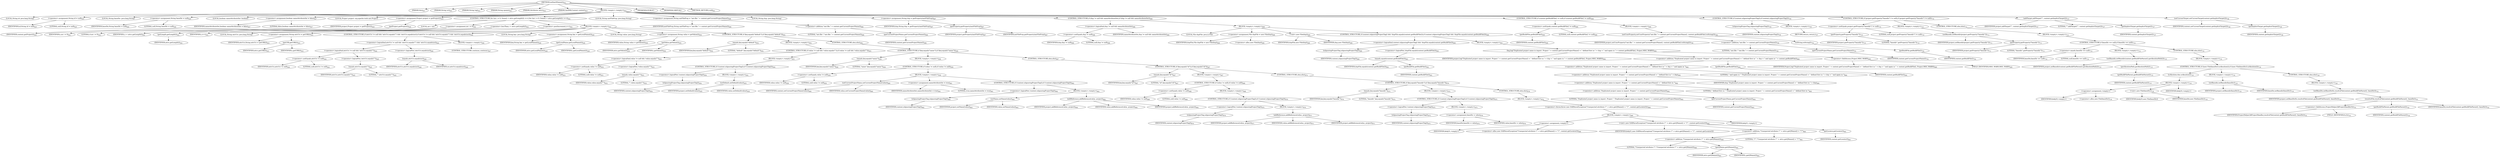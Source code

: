 digraph "onStartElement" {  
"1143" [label = <(METHOD,onStartElement)<SUB>621</SUB>> ]
"1144" [label = <(PARAM,this)<SUB>621</SUB>> ]
"1145" [label = <(PARAM,String uri)<SUB>621</SUB>> ]
"1146" [label = <(PARAM,String tag)<SUB>621</SUB>> ]
"1147" [label = <(PARAM,String qname)<SUB>621</SUB>> ]
"1148" [label = <(PARAM,Attributes attrs)<SUB>622</SUB>> ]
"1149" [label = <(PARAM,AntXMLContext context)<SUB>623</SUB>> ]
"1150" [label = <(BLOCK,&lt;empty&gt;,&lt;empty&gt;)<SUB>624</SUB>> ]
"1151" [label = <(LOCAL,String id: java.lang.String)> ]
"1152" [label = <(&lt;operator&gt;.assignment,String id = null)<SUB>625</SUB>> ]
"1153" [label = <(IDENTIFIER,id,String id = null)<SUB>625</SUB>> ]
"1154" [label = <(LITERAL,null,String id = null)<SUB>625</SUB>> ]
"1155" [label = <(LOCAL,String baseDir: java.lang.String)> ]
"1156" [label = <(&lt;operator&gt;.assignment,String baseDir = null)<SUB>626</SUB>> ]
"1157" [label = <(IDENTIFIER,baseDir,String baseDir = null)<SUB>626</SUB>> ]
"1158" [label = <(LITERAL,null,String baseDir = null)<SUB>626</SUB>> ]
"1159" [label = <(LOCAL,boolean nameAttributeSet: boolean)> ]
"1160" [label = <(&lt;operator&gt;.assignment,boolean nameAttributeSet = false)<SUB>627</SUB>> ]
"1161" [label = <(IDENTIFIER,nameAttributeSet,boolean nameAttributeSet = false)<SUB>627</SUB>> ]
"1162" [label = <(LITERAL,false,boolean nameAttributeSet = false)<SUB>627</SUB>> ]
"1163" [label = <(LOCAL,Project project: org.apache.tools.ant.Project)> ]
"1164" [label = <(&lt;operator&gt;.assignment,Project project = getProject())<SUB>629</SUB>> ]
"1165" [label = <(IDENTIFIER,project,Project project = getProject())<SUB>629</SUB>> ]
"1166" [label = <(getProject,getProject())<SUB>629</SUB>> ]
"1167" [label = <(IDENTIFIER,context,getProject())<SUB>629</SUB>> ]
"1168" [label = <(CONTROL_STRUCTURE,for (int i = 0; Some(i &lt; attrs.getLength()); i++),for (int i = 0; Some(i &lt; attrs.getLength()); i++))<SUB>642</SUB>> ]
"1169" [label = <(LOCAL,int i: int)> ]
"1170" [label = <(&lt;operator&gt;.assignment,int i = 0)<SUB>642</SUB>> ]
"1171" [label = <(IDENTIFIER,i,int i = 0)<SUB>642</SUB>> ]
"1172" [label = <(LITERAL,0,int i = 0)<SUB>642</SUB>> ]
"1173" [label = <(&lt;operator&gt;.lessThan,i &lt; attrs.getLength())<SUB>642</SUB>> ]
"1174" [label = <(IDENTIFIER,i,i &lt; attrs.getLength())<SUB>642</SUB>> ]
"1175" [label = <(getLength,getLength())<SUB>642</SUB>> ]
"1176" [label = <(IDENTIFIER,attrs,getLength())<SUB>642</SUB>> ]
"1177" [label = <(&lt;operator&gt;.postIncrement,i++)<SUB>642</SUB>> ]
"1178" [label = <(IDENTIFIER,i,i++)<SUB>642</SUB>> ]
"1179" [label = <(BLOCK,&lt;empty&gt;,&lt;empty&gt;)<SUB>642</SUB>> ]
"1180" [label = <(LOCAL,String attrUri: java.lang.String)> ]
"1181" [label = <(&lt;operator&gt;.assignment,String attrUri = getURI(i))<SUB>643</SUB>> ]
"1182" [label = <(IDENTIFIER,attrUri,String attrUri = getURI(i))<SUB>643</SUB>> ]
"1183" [label = <(getURI,getURI(i))<SUB>643</SUB>> ]
"1184" [label = <(IDENTIFIER,attrs,getURI(i))<SUB>643</SUB>> ]
"1185" [label = <(IDENTIFIER,i,getURI(i))<SUB>643</SUB>> ]
"1186" [label = <(CONTROL_STRUCTURE,if (attrUri != null &amp;&amp; !attrUri.equals(&quot;&quot;) &amp;&amp; !attrUri.equals(uri)),if (attrUri != null &amp;&amp; !attrUri.equals(&quot;&quot;) &amp;&amp; !attrUri.equals(uri)))<SUB>644</SUB>> ]
"1187" [label = <(&lt;operator&gt;.logicalAnd,attrUri != null &amp;&amp; !attrUri.equals(&quot;&quot;) &amp;&amp; !attrUri.equals(uri))<SUB>644</SUB>> ]
"1188" [label = <(&lt;operator&gt;.logicalAnd,attrUri != null &amp;&amp; !attrUri.equals(&quot;&quot;))<SUB>644</SUB>> ]
"1189" [label = <(&lt;operator&gt;.notEquals,attrUri != null)<SUB>644</SUB>> ]
"1190" [label = <(IDENTIFIER,attrUri,attrUri != null)<SUB>644</SUB>> ]
"1191" [label = <(LITERAL,null,attrUri != null)<SUB>644</SUB>> ]
"1192" [label = <(&lt;operator&gt;.logicalNot,!attrUri.equals(&quot;&quot;))<SUB>645</SUB>> ]
"1193" [label = <(equals,attrUri.equals(&quot;&quot;))<SUB>645</SUB>> ]
"1194" [label = <(IDENTIFIER,attrUri,attrUri.equals(&quot;&quot;))<SUB>645</SUB>> ]
"1195" [label = <(LITERAL,&quot;&quot;,attrUri.equals(&quot;&quot;))<SUB>645</SUB>> ]
"1196" [label = <(&lt;operator&gt;.logicalNot,!attrUri.equals(uri))<SUB>646</SUB>> ]
"1197" [label = <(equals,attrUri.equals(uri))<SUB>646</SUB>> ]
"1198" [label = <(IDENTIFIER,attrUri,attrUri.equals(uri))<SUB>646</SUB>> ]
"1199" [label = <(IDENTIFIER,uri,attrUri.equals(uri))<SUB>646</SUB>> ]
"1200" [label = <(BLOCK,&lt;empty&gt;,&lt;empty&gt;)<SUB>646</SUB>> ]
"1201" [label = <(CONTROL_STRUCTURE,continue;,continue;)<SUB>647</SUB>> ]
"1202" [label = <(LOCAL,String key: java.lang.String)> ]
"1203" [label = <(&lt;operator&gt;.assignment,String key = getLocalName(i))<SUB>649</SUB>> ]
"1204" [label = <(IDENTIFIER,key,String key = getLocalName(i))<SUB>649</SUB>> ]
"1205" [label = <(getLocalName,getLocalName(i))<SUB>649</SUB>> ]
"1206" [label = <(IDENTIFIER,attrs,getLocalName(i))<SUB>649</SUB>> ]
"1207" [label = <(IDENTIFIER,i,getLocalName(i))<SUB>649</SUB>> ]
"1208" [label = <(LOCAL,String value: java.lang.String)> ]
"1209" [label = <(&lt;operator&gt;.assignment,String value = getValue(i))<SUB>650</SUB>> ]
"1210" [label = <(IDENTIFIER,value,String value = getValue(i))<SUB>650</SUB>> ]
"1211" [label = <(getValue,getValue(i))<SUB>650</SUB>> ]
"1212" [label = <(IDENTIFIER,attrs,getValue(i))<SUB>650</SUB>> ]
"1213" [label = <(IDENTIFIER,i,getValue(i))<SUB>650</SUB>> ]
"1214" [label = <(CONTROL_STRUCTURE,if (key.equals(&quot;default&quot;)),if (key.equals(&quot;default&quot;)))<SUB>652</SUB>> ]
"1215" [label = <(equals,key.equals(&quot;default&quot;))<SUB>652</SUB>> ]
"1216" [label = <(IDENTIFIER,key,key.equals(&quot;default&quot;))<SUB>652</SUB>> ]
"1217" [label = <(LITERAL,&quot;default&quot;,key.equals(&quot;default&quot;))<SUB>652</SUB>> ]
"1218" [label = <(BLOCK,&lt;empty&gt;,&lt;empty&gt;)<SUB>652</SUB>> ]
"1219" [label = <(CONTROL_STRUCTURE,if (value != null &amp;&amp; !value.equals(&quot;&quot;)),if (value != null &amp;&amp; !value.equals(&quot;&quot;)))<SUB>653</SUB>> ]
"1220" [label = <(&lt;operator&gt;.logicalAnd,value != null &amp;&amp; !value.equals(&quot;&quot;))<SUB>653</SUB>> ]
"1221" [label = <(&lt;operator&gt;.notEquals,value != null)<SUB>653</SUB>> ]
"1222" [label = <(IDENTIFIER,value,value != null)<SUB>653</SUB>> ]
"1223" [label = <(LITERAL,null,value != null)<SUB>653</SUB>> ]
"1224" [label = <(&lt;operator&gt;.logicalNot,!value.equals(&quot;&quot;))<SUB>653</SUB>> ]
"1225" [label = <(equals,value.equals(&quot;&quot;))<SUB>653</SUB>> ]
"1226" [label = <(IDENTIFIER,value,value.equals(&quot;&quot;))<SUB>653</SUB>> ]
"1227" [label = <(LITERAL,&quot;&quot;,value.equals(&quot;&quot;))<SUB>653</SUB>> ]
"1228" [label = <(BLOCK,&lt;empty&gt;,&lt;empty&gt;)<SUB>653</SUB>> ]
"1229" [label = <(CONTROL_STRUCTURE,if (!context.isIgnoringProjectTag()),if (!context.isIgnoringProjectTag()))<SUB>654</SUB>> ]
"1230" [label = <(&lt;operator&gt;.logicalNot,!context.isIgnoringProjectTag())<SUB>654</SUB>> ]
"1231" [label = <(isIgnoringProjectTag,isIgnoringProjectTag())<SUB>654</SUB>> ]
"1232" [label = <(IDENTIFIER,context,isIgnoringProjectTag())<SUB>654</SUB>> ]
"1233" [label = <(BLOCK,&lt;empty&gt;,&lt;empty&gt;)<SUB>654</SUB>> ]
"1234" [label = <(setDefault,setDefault(value))<SUB>655</SUB>> ]
"1235" [label = <(IDENTIFIER,project,setDefault(value))<SUB>655</SUB>> ]
"1236" [label = <(IDENTIFIER,value,setDefault(value))<SUB>655</SUB>> ]
"1237" [label = <(CONTROL_STRUCTURE,else,else)<SUB>658</SUB>> ]
"1238" [label = <(CONTROL_STRUCTURE,if (key.equals(&quot;name&quot;)),if (key.equals(&quot;name&quot;)))<SUB>658</SUB>> ]
"1239" [label = <(equals,key.equals(&quot;name&quot;))<SUB>658</SUB>> ]
"1240" [label = <(IDENTIFIER,key,key.equals(&quot;name&quot;))<SUB>658</SUB>> ]
"1241" [label = <(LITERAL,&quot;name&quot;,key.equals(&quot;name&quot;))<SUB>658</SUB>> ]
"1242" [label = <(BLOCK,&lt;empty&gt;,&lt;empty&gt;)<SUB>658</SUB>> ]
"1243" [label = <(CONTROL_STRUCTURE,if (value != null),if (value != null))<SUB>659</SUB>> ]
"1244" [label = <(&lt;operator&gt;.notEquals,value != null)<SUB>659</SUB>> ]
"1245" [label = <(IDENTIFIER,value,value != null)<SUB>659</SUB>> ]
"1246" [label = <(LITERAL,null,value != null)<SUB>659</SUB>> ]
"1247" [label = <(BLOCK,&lt;empty&gt;,&lt;empty&gt;)<SUB>659</SUB>> ]
"1248" [label = <(setCurrentProjectName,setCurrentProjectName(value))<SUB>660</SUB>> ]
"1249" [label = <(IDENTIFIER,context,setCurrentProjectName(value))<SUB>660</SUB>> ]
"1250" [label = <(IDENTIFIER,value,setCurrentProjectName(value))<SUB>660</SUB>> ]
"1251" [label = <(&lt;operator&gt;.assignment,nameAttributeSet = true)<SUB>661</SUB>> ]
"1252" [label = <(IDENTIFIER,nameAttributeSet,nameAttributeSet = true)<SUB>661</SUB>> ]
"1253" [label = <(LITERAL,true,nameAttributeSet = true)<SUB>661</SUB>> ]
"1254" [label = <(CONTROL_STRUCTURE,if (!context.isIgnoringProjectTag()),if (!context.isIgnoringProjectTag()))<SUB>662</SUB>> ]
"1255" [label = <(&lt;operator&gt;.logicalNot,!context.isIgnoringProjectTag())<SUB>662</SUB>> ]
"1256" [label = <(isIgnoringProjectTag,isIgnoringProjectTag())<SUB>662</SUB>> ]
"1257" [label = <(IDENTIFIER,context,isIgnoringProjectTag())<SUB>662</SUB>> ]
"1258" [label = <(BLOCK,&lt;empty&gt;,&lt;empty&gt;)<SUB>662</SUB>> ]
"1259" [label = <(setName,setName(value))<SUB>663</SUB>> ]
"1260" [label = <(IDENTIFIER,project,setName(value))<SUB>663</SUB>> ]
"1261" [label = <(IDENTIFIER,value,setName(value))<SUB>663</SUB>> ]
"1262" [label = <(addReference,addReference(value, project))<SUB>664</SUB>> ]
"1263" [label = <(IDENTIFIER,project,addReference(value, project))<SUB>664</SUB>> ]
"1264" [label = <(IDENTIFIER,value,addReference(value, project))<SUB>664</SUB>> ]
"1265" [label = <(IDENTIFIER,project,addReference(value, project))<SUB>664</SUB>> ]
"1266" [label = <(CONTROL_STRUCTURE,else,else)<SUB>667</SUB>> ]
"1267" [label = <(CONTROL_STRUCTURE,if (key.equals(&quot;id&quot;)),if (key.equals(&quot;id&quot;)))<SUB>667</SUB>> ]
"1268" [label = <(equals,key.equals(&quot;id&quot;))<SUB>667</SUB>> ]
"1269" [label = <(IDENTIFIER,key,key.equals(&quot;id&quot;))<SUB>667</SUB>> ]
"1270" [label = <(LITERAL,&quot;id&quot;,key.equals(&quot;id&quot;))<SUB>667</SUB>> ]
"1271" [label = <(BLOCK,&lt;empty&gt;,&lt;empty&gt;)<SUB>667</SUB>> ]
"1272" [label = <(CONTROL_STRUCTURE,if (value != null),if (value != null))<SUB>668</SUB>> ]
"1273" [label = <(&lt;operator&gt;.notEquals,value != null)<SUB>668</SUB>> ]
"1274" [label = <(IDENTIFIER,value,value != null)<SUB>668</SUB>> ]
"1275" [label = <(LITERAL,null,value != null)<SUB>668</SUB>> ]
"1276" [label = <(BLOCK,&lt;empty&gt;,&lt;empty&gt;)<SUB>668</SUB>> ]
"1277" [label = <(CONTROL_STRUCTURE,if (!context.isIgnoringProjectTag()),if (!context.isIgnoringProjectTag()))<SUB>670</SUB>> ]
"1278" [label = <(&lt;operator&gt;.logicalNot,!context.isIgnoringProjectTag())<SUB>670</SUB>> ]
"1279" [label = <(isIgnoringProjectTag,isIgnoringProjectTag())<SUB>670</SUB>> ]
"1280" [label = <(IDENTIFIER,context,isIgnoringProjectTag())<SUB>670</SUB>> ]
"1281" [label = <(BLOCK,&lt;empty&gt;,&lt;empty&gt;)<SUB>670</SUB>> ]
"1282" [label = <(addReference,addReference(value, project))<SUB>671</SUB>> ]
"1283" [label = <(IDENTIFIER,project,addReference(value, project))<SUB>671</SUB>> ]
"1284" [label = <(IDENTIFIER,value,addReference(value, project))<SUB>671</SUB>> ]
"1285" [label = <(IDENTIFIER,project,addReference(value, project))<SUB>671</SUB>> ]
"1286" [label = <(CONTROL_STRUCTURE,else,else)<SUB>674</SUB>> ]
"1287" [label = <(CONTROL_STRUCTURE,if (key.equals(&quot;basedir&quot;)),if (key.equals(&quot;basedir&quot;)))<SUB>674</SUB>> ]
"1288" [label = <(equals,key.equals(&quot;basedir&quot;))<SUB>674</SUB>> ]
"1289" [label = <(IDENTIFIER,key,key.equals(&quot;basedir&quot;))<SUB>674</SUB>> ]
"1290" [label = <(LITERAL,&quot;basedir&quot;,key.equals(&quot;basedir&quot;))<SUB>674</SUB>> ]
"1291" [label = <(BLOCK,&lt;empty&gt;,&lt;empty&gt;)<SUB>674</SUB>> ]
"1292" [label = <(CONTROL_STRUCTURE,if (!context.isIgnoringProjectTag()),if (!context.isIgnoringProjectTag()))<SUB>675</SUB>> ]
"1293" [label = <(&lt;operator&gt;.logicalNot,!context.isIgnoringProjectTag())<SUB>675</SUB>> ]
"1294" [label = <(isIgnoringProjectTag,isIgnoringProjectTag())<SUB>675</SUB>> ]
"1295" [label = <(IDENTIFIER,context,isIgnoringProjectTag())<SUB>675</SUB>> ]
"1296" [label = <(BLOCK,&lt;empty&gt;,&lt;empty&gt;)<SUB>675</SUB>> ]
"1297" [label = <(&lt;operator&gt;.assignment,baseDir = value)<SUB>676</SUB>> ]
"1298" [label = <(IDENTIFIER,baseDir,baseDir = value)<SUB>676</SUB>> ]
"1299" [label = <(IDENTIFIER,value,baseDir = value)<SUB>676</SUB>> ]
"1300" [label = <(CONTROL_STRUCTURE,else,else)<SUB>678</SUB>> ]
"1301" [label = <(BLOCK,&lt;empty&gt;,&lt;empty&gt;)<SUB>678</SUB>> ]
"1302" [label = <(&lt;operator&gt;.throw,throw new SAXParseException(&quot;Unexpected attribute \&quot;&quot; + attrs.getQName(i) + &quot;\&quot;&quot;, context.getLocator());)<SUB>680</SUB>> ]
"1303" [label = <(BLOCK,&lt;empty&gt;,&lt;empty&gt;)<SUB>680</SUB>> ]
"1304" [label = <(&lt;operator&gt;.assignment,&lt;empty&gt;)> ]
"1305" [label = <(IDENTIFIER,$obj31,&lt;empty&gt;)> ]
"1306" [label = <(&lt;operator&gt;.alloc,new SAXParseException(&quot;Unexpected attribute \&quot;&quot; + attrs.getQName(i) + &quot;\&quot;&quot;, context.getLocator()))<SUB>680</SUB>> ]
"1307" [label = <(&lt;init&gt;,new SAXParseException(&quot;Unexpected attribute \&quot;&quot; + attrs.getQName(i) + &quot;\&quot;&quot;, context.getLocator()))<SUB>680</SUB>> ]
"1308" [label = <(IDENTIFIER,$obj31,new SAXParseException(&quot;Unexpected attribute \&quot;&quot; + attrs.getQName(i) + &quot;\&quot;&quot;, context.getLocator()))> ]
"1309" [label = <(&lt;operator&gt;.addition,&quot;Unexpected attribute \&quot;&quot; + attrs.getQName(i) + &quot;\&quot;&quot;)<SUB>680</SUB>> ]
"1310" [label = <(&lt;operator&gt;.addition,&quot;Unexpected attribute \&quot;&quot; + attrs.getQName(i))<SUB>680</SUB>> ]
"1311" [label = <(LITERAL,&quot;Unexpected attribute \&quot;&quot;,&quot;Unexpected attribute \&quot;&quot; + attrs.getQName(i))<SUB>680</SUB>> ]
"1312" [label = <(getQName,getQName(i))<SUB>681</SUB>> ]
"1313" [label = <(IDENTIFIER,attrs,getQName(i))<SUB>681</SUB>> ]
"1314" [label = <(IDENTIFIER,i,getQName(i))<SUB>681</SUB>> ]
"1315" [label = <(LITERAL,&quot;\&quot;&quot;,&quot;Unexpected attribute \&quot;&quot; + attrs.getQName(i) + &quot;\&quot;&quot;)<SUB>681</SUB>> ]
"1316" [label = <(getLocator,getLocator())<SUB>681</SUB>> ]
"1317" [label = <(IDENTIFIER,context,getLocator())<SUB>681</SUB>> ]
"1318" [label = <(IDENTIFIER,$obj31,&lt;empty&gt;)> ]
"1319" [label = <(LOCAL,String antFileProp: java.lang.String)> ]
"1320" [label = <(&lt;operator&gt;.assignment,String antFileProp = &quot;ant.file.&quot; + context.getCurrentProjectName())<SUB>686</SUB>> ]
"1321" [label = <(IDENTIFIER,antFileProp,String antFileProp = &quot;ant.file.&quot; + context.getCurrentProjectName())<SUB>686</SUB>> ]
"1322" [label = <(&lt;operator&gt;.addition,&quot;ant.file.&quot; + context.getCurrentProjectName())<SUB>686</SUB>> ]
"1323" [label = <(LITERAL,&quot;ant.file.&quot;,&quot;ant.file.&quot; + context.getCurrentProjectName())<SUB>686</SUB>> ]
"1324" [label = <(getCurrentProjectName,getCurrentProjectName())<SUB>686</SUB>> ]
"1325" [label = <(IDENTIFIER,context,getCurrentProjectName())<SUB>686</SUB>> ]
"1326" [label = <(LOCAL,String dup: java.lang.String)> ]
"1327" [label = <(&lt;operator&gt;.assignment,String dup = getProperty(antFileProp))<SUB>687</SUB>> ]
"1328" [label = <(IDENTIFIER,dup,String dup = getProperty(antFileProp))<SUB>687</SUB>> ]
"1329" [label = <(getProperty,getProperty(antFileProp))<SUB>687</SUB>> ]
"1330" [label = <(IDENTIFIER,project,getProperty(antFileProp))<SUB>687</SUB>> ]
"1331" [label = <(IDENTIFIER,antFileProp,getProperty(antFileProp))<SUB>687</SUB>> ]
"1332" [label = <(CONTROL_STRUCTURE,if (dup != null &amp;&amp; nameAttributeSet),if (dup != null &amp;&amp; nameAttributeSet))<SUB>688</SUB>> ]
"1333" [label = <(&lt;operator&gt;.logicalAnd,dup != null &amp;&amp; nameAttributeSet)<SUB>688</SUB>> ]
"1334" [label = <(&lt;operator&gt;.notEquals,dup != null)<SUB>688</SUB>> ]
"1335" [label = <(IDENTIFIER,dup,dup != null)<SUB>688</SUB>> ]
"1336" [label = <(LITERAL,null,dup != null)<SUB>688</SUB>> ]
"1337" [label = <(IDENTIFIER,nameAttributeSet,dup != null &amp;&amp; nameAttributeSet)<SUB>688</SUB>> ]
"1338" [label = <(BLOCK,&lt;empty&gt;,&lt;empty&gt;)<SUB>688</SUB>> ]
"88" [label = <(LOCAL,File dupFile: java.io.File)> ]
"1339" [label = <(&lt;operator&gt;.assignment,File dupFile = new File(dup))<SUB>689</SUB>> ]
"1340" [label = <(IDENTIFIER,dupFile,File dupFile = new File(dup))<SUB>689</SUB>> ]
"1341" [label = <(&lt;operator&gt;.alloc,new File(dup))<SUB>689</SUB>> ]
"1342" [label = <(&lt;init&gt;,new File(dup))<SUB>689</SUB>> ]
"87" [label = <(IDENTIFIER,dupFile,new File(dup))<SUB>689</SUB>> ]
"1343" [label = <(IDENTIFIER,dup,new File(dup))<SUB>689</SUB>> ]
"1344" [label = <(CONTROL_STRUCTURE,if (context.isIgnoringProjectTag() &amp;&amp; !dupFile.equals(context.getBuildFile())),if (context.isIgnoringProjectTag() &amp;&amp; !dupFile.equals(context.getBuildFile())))<SUB>690</SUB>> ]
"1345" [label = <(&lt;operator&gt;.logicalAnd,context.isIgnoringProjectTag() &amp;&amp; !dupFile.equals(context.getBuildFile()))<SUB>690</SUB>> ]
"1346" [label = <(isIgnoringProjectTag,isIgnoringProjectTag())<SUB>690</SUB>> ]
"1347" [label = <(IDENTIFIER,context,isIgnoringProjectTag())<SUB>690</SUB>> ]
"1348" [label = <(&lt;operator&gt;.logicalNot,!dupFile.equals(context.getBuildFile()))<SUB>691</SUB>> ]
"1349" [label = <(equals,equals(context.getBuildFile()))<SUB>691</SUB>> ]
"1350" [label = <(IDENTIFIER,dupFile,equals(context.getBuildFile()))<SUB>691</SUB>> ]
"1351" [label = <(getBuildFile,getBuildFile())<SUB>691</SUB>> ]
"1352" [label = <(IDENTIFIER,context,getBuildFile())<SUB>691</SUB>> ]
"1353" [label = <(BLOCK,&lt;empty&gt;,&lt;empty&gt;)<SUB>691</SUB>> ]
"1354" [label = <(log,log(&quot;Duplicated project name in import. Project &quot; + context.getCurrentProjectName() + &quot; defined first in &quot; + dup + &quot; and again in &quot; + context.getBuildFile(), Project.MSG_WARN))<SUB>692</SUB>> ]
"1355" [label = <(IDENTIFIER,project,log(&quot;Duplicated project name in import. Project &quot; + context.getCurrentProjectName() + &quot; defined first in &quot; + dup + &quot; and again in &quot; + context.getBuildFile(), Project.MSG_WARN))<SUB>692</SUB>> ]
"1356" [label = <(&lt;operator&gt;.addition,&quot;Duplicated project name in import. Project &quot; + context.getCurrentProjectName() + &quot; defined first in &quot; + dup + &quot; and again in &quot; + context.getBuildFile())<SUB>692</SUB>> ]
"1357" [label = <(&lt;operator&gt;.addition,&quot;Duplicated project name in import. Project &quot; + context.getCurrentProjectName() + &quot; defined first in &quot; + dup + &quot; and again in &quot;)<SUB>692</SUB>> ]
"1358" [label = <(&lt;operator&gt;.addition,&quot;Duplicated project name in import. Project &quot; + context.getCurrentProjectName() + &quot; defined first in &quot; + dup)<SUB>692</SUB>> ]
"1359" [label = <(&lt;operator&gt;.addition,&quot;Duplicated project name in import. Project &quot; + context.getCurrentProjectName() + &quot; defined first in &quot;)<SUB>692</SUB>> ]
"1360" [label = <(&lt;operator&gt;.addition,&quot;Duplicated project name in import. Project &quot; + context.getCurrentProjectName())<SUB>692</SUB>> ]
"1361" [label = <(LITERAL,&quot;Duplicated project name in import. Project &quot;,&quot;Duplicated project name in import. Project &quot; + context.getCurrentProjectName())<SUB>692</SUB>> ]
"1362" [label = <(getCurrentProjectName,getCurrentProjectName())<SUB>693</SUB>> ]
"1363" [label = <(IDENTIFIER,context,getCurrentProjectName())<SUB>693</SUB>> ]
"1364" [label = <(LITERAL,&quot; defined first in &quot;,&quot;Duplicated project name in import. Project &quot; + context.getCurrentProjectName() + &quot; defined first in &quot;)<SUB>693</SUB>> ]
"1365" [label = <(IDENTIFIER,dup,&quot;Duplicated project name in import. Project &quot; + context.getCurrentProjectName() + &quot; defined first in &quot; + dup)<SUB>694</SUB>> ]
"1366" [label = <(LITERAL,&quot; and again in &quot;,&quot;Duplicated project name in import. Project &quot; + context.getCurrentProjectName() + &quot; defined first in &quot; + dup + &quot; and again in &quot;)<SUB>694</SUB>> ]
"1367" [label = <(getBuildFile,getBuildFile())<SUB>694</SUB>> ]
"1368" [label = <(IDENTIFIER,context,getBuildFile())<SUB>694</SUB>> ]
"1369" [label = <(&lt;operator&gt;.fieldAccess,Project.MSG_WARN)<SUB>695</SUB>> ]
"1370" [label = <(IDENTIFIER,Project,log(&quot;Duplicated project name in import. Project &quot; + context.getCurrentProjectName() + &quot; defined first in &quot; + dup + &quot; and again in &quot; + context.getBuildFile(), Project.MSG_WARN))<SUB>695</SUB>> ]
"1371" [label = <(FIELD_IDENTIFIER,MSG_WARN,MSG_WARN)<SUB>695</SUB>> ]
"1372" [label = <(CONTROL_STRUCTURE,if (context.getBuildFile() != null),if (context.getBuildFile() != null))<SUB>699</SUB>> ]
"1373" [label = <(&lt;operator&gt;.notEquals,context.getBuildFile() != null)<SUB>699</SUB>> ]
"1374" [label = <(getBuildFile,getBuildFile())<SUB>699</SUB>> ]
"1375" [label = <(IDENTIFIER,context,getBuildFile())<SUB>699</SUB>> ]
"1376" [label = <(LITERAL,null,context.getBuildFile() != null)<SUB>699</SUB>> ]
"1377" [label = <(BLOCK,&lt;empty&gt;,&lt;empty&gt;)<SUB>699</SUB>> ]
"1378" [label = <(setUserProperty,setUserProperty(&quot;ant.file.&quot; + context.getCurrentProjectName(), context.getBuildFile().toString()))<SUB>700</SUB>> ]
"1379" [label = <(IDENTIFIER,project,setUserProperty(&quot;ant.file.&quot; + context.getCurrentProjectName(), context.getBuildFile().toString()))<SUB>700</SUB>> ]
"1380" [label = <(&lt;operator&gt;.addition,&quot;ant.file.&quot; + context.getCurrentProjectName())<SUB>700</SUB>> ]
"1381" [label = <(LITERAL,&quot;ant.file.&quot;,&quot;ant.file.&quot; + context.getCurrentProjectName())<SUB>700</SUB>> ]
"1382" [label = <(getCurrentProjectName,getCurrentProjectName())<SUB>701</SUB>> ]
"1383" [label = <(IDENTIFIER,context,getCurrentProjectName())<SUB>701</SUB>> ]
"1384" [label = <(toString,toString())<SUB>702</SUB>> ]
"1385" [label = <(getBuildFile,getBuildFile())<SUB>702</SUB>> ]
"1386" [label = <(IDENTIFIER,context,getBuildFile())<SUB>702</SUB>> ]
"1387" [label = <(CONTROL_STRUCTURE,if (context.isIgnoringProjectTag()),if (context.isIgnoringProjectTag()))<SUB>705</SUB>> ]
"1388" [label = <(isIgnoringProjectTag,isIgnoringProjectTag())<SUB>705</SUB>> ]
"1389" [label = <(IDENTIFIER,context,isIgnoringProjectTag())<SUB>705</SUB>> ]
"1390" [label = <(BLOCK,&lt;empty&gt;,&lt;empty&gt;)<SUB>705</SUB>> ]
"1391" [label = <(RETURN,return;,return;)<SUB>707</SUB>> ]
"1392" [label = <(CONTROL_STRUCTURE,if (project.getProperty(&quot;basedir&quot;) != null),if (project.getProperty(&quot;basedir&quot;) != null))<SUB>710</SUB>> ]
"1393" [label = <(&lt;operator&gt;.notEquals,project.getProperty(&quot;basedir&quot;) != null)<SUB>710</SUB>> ]
"1394" [label = <(getProperty,getProperty(&quot;basedir&quot;))<SUB>710</SUB>> ]
"1395" [label = <(IDENTIFIER,project,getProperty(&quot;basedir&quot;))<SUB>710</SUB>> ]
"1396" [label = <(LITERAL,&quot;basedir&quot;,getProperty(&quot;basedir&quot;))<SUB>710</SUB>> ]
"1397" [label = <(LITERAL,null,project.getProperty(&quot;basedir&quot;) != null)<SUB>710</SUB>> ]
"1398" [label = <(BLOCK,&lt;empty&gt;,&lt;empty&gt;)<SUB>710</SUB>> ]
"1399" [label = <(setBasedir,setBasedir(project.getProperty(&quot;basedir&quot;)))<SUB>711</SUB>> ]
"1400" [label = <(IDENTIFIER,project,setBasedir(project.getProperty(&quot;basedir&quot;)))<SUB>711</SUB>> ]
"1401" [label = <(getProperty,getProperty(&quot;basedir&quot;))<SUB>711</SUB>> ]
"1402" [label = <(IDENTIFIER,project,getProperty(&quot;basedir&quot;))<SUB>711</SUB>> ]
"1403" [label = <(LITERAL,&quot;basedir&quot;,getProperty(&quot;basedir&quot;))<SUB>711</SUB>> ]
"1404" [label = <(CONTROL_STRUCTURE,else,else)<SUB>712</SUB>> ]
"1405" [label = <(BLOCK,&lt;empty&gt;,&lt;empty&gt;)<SUB>712</SUB>> ]
"1406" [label = <(CONTROL_STRUCTURE,if (baseDir == null),if (baseDir == null))<SUB>714</SUB>> ]
"1407" [label = <(&lt;operator&gt;.equals,baseDir == null)<SUB>714</SUB>> ]
"1408" [label = <(IDENTIFIER,baseDir,baseDir == null)<SUB>714</SUB>> ]
"1409" [label = <(LITERAL,null,baseDir == null)<SUB>714</SUB>> ]
"1410" [label = <(BLOCK,&lt;empty&gt;,&lt;empty&gt;)<SUB>714</SUB>> ]
"1411" [label = <(setBasedir,setBasedir(context.getBuildFileParent().getAbsolutePath()))<SUB>715</SUB>> ]
"1412" [label = <(IDENTIFIER,project,setBasedir(context.getBuildFileParent().getAbsolutePath()))<SUB>715</SUB>> ]
"1413" [label = <(getAbsolutePath,getAbsolutePath())<SUB>715</SUB>> ]
"1414" [label = <(getBuildFileParent,getBuildFileParent())<SUB>715</SUB>> ]
"1415" [label = <(IDENTIFIER,context,getBuildFileParent())<SUB>715</SUB>> ]
"1416" [label = <(CONTROL_STRUCTURE,else,else)<SUB>716</SUB>> ]
"1417" [label = <(BLOCK,&lt;empty&gt;,&lt;empty&gt;)<SUB>716</SUB>> ]
"1418" [label = <(CONTROL_STRUCTURE,if ((new File(baseDir)).isAbsolute()),if ((new File(baseDir)).isAbsolute()))<SUB>718</SUB>> ]
"1419" [label = <(isAbsolute,this.isAbsolute())<SUB>718</SUB>> ]
"1420" [label = <(BLOCK,&lt;empty&gt;,&lt;empty&gt;)<SUB>718</SUB>> ]
"1421" [label = <(&lt;operator&gt;.assignment,&lt;empty&gt;)> ]
"1422" [label = <(IDENTIFIER,$obj33,&lt;empty&gt;)> ]
"1423" [label = <(&lt;operator&gt;.alloc,new File(baseDir))<SUB>718</SUB>> ]
"1424" [label = <(&lt;init&gt;,new File(baseDir))<SUB>718</SUB>> ]
"1425" [label = <(IDENTIFIER,$obj33,new File(baseDir))> ]
"1426" [label = <(IDENTIFIER,baseDir,new File(baseDir))<SUB>718</SUB>> ]
"1427" [label = <(IDENTIFIER,$obj33,&lt;empty&gt;)> ]
"1428" [label = <(BLOCK,&lt;empty&gt;,&lt;empty&gt;)<SUB>718</SUB>> ]
"1429" [label = <(setBasedir,setBasedir(baseDir))<SUB>719</SUB>> ]
"1430" [label = <(IDENTIFIER,project,setBasedir(baseDir))<SUB>719</SUB>> ]
"1431" [label = <(IDENTIFIER,baseDir,setBasedir(baseDir))<SUB>719</SUB>> ]
"1432" [label = <(CONTROL_STRUCTURE,else,else)<SUB>720</SUB>> ]
"1433" [label = <(BLOCK,&lt;empty&gt;,&lt;empty&gt;)<SUB>720</SUB>> ]
"1434" [label = <(setBaseDir,setBaseDir(fu.resolveFile(context.getBuildFileParent(), baseDir)))<SUB>721</SUB>> ]
"1435" [label = <(IDENTIFIER,project,setBaseDir(fu.resolveFile(context.getBuildFileParent(), baseDir)))<SUB>721</SUB>> ]
"1436" [label = <(resolveFile,resolveFile(context.getBuildFileParent(), baseDir))<SUB>721</SUB>> ]
"1437" [label = <(&lt;operator&gt;.fieldAccess,ProjectHelper2$ProjectHandler.fu)<SUB>721</SUB>> ]
"1438" [label = <(IDENTIFIER,ProjectHelper2$ProjectHandler,resolveFile(context.getBuildFileParent(), baseDir))<SUB>721</SUB>> ]
"1439" [label = <(FIELD_IDENTIFIER,fu,fu)<SUB>721</SUB>> ]
"1440" [label = <(getBuildFileParent,getBuildFileParent())<SUB>722</SUB>> ]
"1441" [label = <(IDENTIFIER,context,getBuildFileParent())<SUB>722</SUB>> ]
"1442" [label = <(IDENTIFIER,baseDir,resolveFile(context.getBuildFileParent(), baseDir))<SUB>722</SUB>> ]
"1443" [label = <(addTarget,addTarget(&quot;&quot;, context.getImplicitTarget()))<SUB>727</SUB>> ]
"1444" [label = <(IDENTIFIER,project,addTarget(&quot;&quot;, context.getImplicitTarget()))<SUB>727</SUB>> ]
"1445" [label = <(LITERAL,&quot;&quot;,addTarget(&quot;&quot;, context.getImplicitTarget()))<SUB>727</SUB>> ]
"1446" [label = <(getImplicitTarget,getImplicitTarget())<SUB>727</SUB>> ]
"1447" [label = <(IDENTIFIER,context,getImplicitTarget())<SUB>727</SUB>> ]
"1448" [label = <(setCurrentTarget,setCurrentTarget(context.getImplicitTarget()))<SUB>728</SUB>> ]
"1449" [label = <(IDENTIFIER,context,setCurrentTarget(context.getImplicitTarget()))<SUB>728</SUB>> ]
"1450" [label = <(getImplicitTarget,getImplicitTarget())<SUB>728</SUB>> ]
"1451" [label = <(IDENTIFIER,context,getImplicitTarget())<SUB>728</SUB>> ]
"1452" [label = <(MODIFIER,PUBLIC)> ]
"1453" [label = <(MODIFIER,VIRTUAL)> ]
"1454" [label = <(METHOD_RETURN,void)<SUB>621</SUB>> ]
  "1143" -> "1144" 
  "1143" -> "1145" 
  "1143" -> "1146" 
  "1143" -> "1147" 
  "1143" -> "1148" 
  "1143" -> "1149" 
  "1143" -> "1150" 
  "1143" -> "1452" 
  "1143" -> "1453" 
  "1143" -> "1454" 
  "1150" -> "1151" 
  "1150" -> "1152" 
  "1150" -> "1155" 
  "1150" -> "1156" 
  "1150" -> "1159" 
  "1150" -> "1160" 
  "1150" -> "1163" 
  "1150" -> "1164" 
  "1150" -> "1168" 
  "1150" -> "1319" 
  "1150" -> "1320" 
  "1150" -> "1326" 
  "1150" -> "1327" 
  "1150" -> "1332" 
  "1150" -> "1372" 
  "1150" -> "1387" 
  "1150" -> "1392" 
  "1150" -> "1443" 
  "1150" -> "1448" 
  "1152" -> "1153" 
  "1152" -> "1154" 
  "1156" -> "1157" 
  "1156" -> "1158" 
  "1160" -> "1161" 
  "1160" -> "1162" 
  "1164" -> "1165" 
  "1164" -> "1166" 
  "1166" -> "1167" 
  "1168" -> "1169" 
  "1168" -> "1170" 
  "1168" -> "1173" 
  "1168" -> "1177" 
  "1168" -> "1179" 
  "1170" -> "1171" 
  "1170" -> "1172" 
  "1173" -> "1174" 
  "1173" -> "1175" 
  "1175" -> "1176" 
  "1177" -> "1178" 
  "1179" -> "1180" 
  "1179" -> "1181" 
  "1179" -> "1186" 
  "1179" -> "1202" 
  "1179" -> "1203" 
  "1179" -> "1208" 
  "1179" -> "1209" 
  "1179" -> "1214" 
  "1181" -> "1182" 
  "1181" -> "1183" 
  "1183" -> "1184" 
  "1183" -> "1185" 
  "1186" -> "1187" 
  "1186" -> "1200" 
  "1187" -> "1188" 
  "1187" -> "1196" 
  "1188" -> "1189" 
  "1188" -> "1192" 
  "1189" -> "1190" 
  "1189" -> "1191" 
  "1192" -> "1193" 
  "1193" -> "1194" 
  "1193" -> "1195" 
  "1196" -> "1197" 
  "1197" -> "1198" 
  "1197" -> "1199" 
  "1200" -> "1201" 
  "1203" -> "1204" 
  "1203" -> "1205" 
  "1205" -> "1206" 
  "1205" -> "1207" 
  "1209" -> "1210" 
  "1209" -> "1211" 
  "1211" -> "1212" 
  "1211" -> "1213" 
  "1214" -> "1215" 
  "1214" -> "1218" 
  "1214" -> "1237" 
  "1215" -> "1216" 
  "1215" -> "1217" 
  "1218" -> "1219" 
  "1219" -> "1220" 
  "1219" -> "1228" 
  "1220" -> "1221" 
  "1220" -> "1224" 
  "1221" -> "1222" 
  "1221" -> "1223" 
  "1224" -> "1225" 
  "1225" -> "1226" 
  "1225" -> "1227" 
  "1228" -> "1229" 
  "1229" -> "1230" 
  "1229" -> "1233" 
  "1230" -> "1231" 
  "1231" -> "1232" 
  "1233" -> "1234" 
  "1234" -> "1235" 
  "1234" -> "1236" 
  "1237" -> "1238" 
  "1238" -> "1239" 
  "1238" -> "1242" 
  "1238" -> "1266" 
  "1239" -> "1240" 
  "1239" -> "1241" 
  "1242" -> "1243" 
  "1243" -> "1244" 
  "1243" -> "1247" 
  "1244" -> "1245" 
  "1244" -> "1246" 
  "1247" -> "1248" 
  "1247" -> "1251" 
  "1247" -> "1254" 
  "1248" -> "1249" 
  "1248" -> "1250" 
  "1251" -> "1252" 
  "1251" -> "1253" 
  "1254" -> "1255" 
  "1254" -> "1258" 
  "1255" -> "1256" 
  "1256" -> "1257" 
  "1258" -> "1259" 
  "1258" -> "1262" 
  "1259" -> "1260" 
  "1259" -> "1261" 
  "1262" -> "1263" 
  "1262" -> "1264" 
  "1262" -> "1265" 
  "1266" -> "1267" 
  "1267" -> "1268" 
  "1267" -> "1271" 
  "1267" -> "1286" 
  "1268" -> "1269" 
  "1268" -> "1270" 
  "1271" -> "1272" 
  "1272" -> "1273" 
  "1272" -> "1276" 
  "1273" -> "1274" 
  "1273" -> "1275" 
  "1276" -> "1277" 
  "1277" -> "1278" 
  "1277" -> "1281" 
  "1278" -> "1279" 
  "1279" -> "1280" 
  "1281" -> "1282" 
  "1282" -> "1283" 
  "1282" -> "1284" 
  "1282" -> "1285" 
  "1286" -> "1287" 
  "1287" -> "1288" 
  "1287" -> "1291" 
  "1287" -> "1300" 
  "1288" -> "1289" 
  "1288" -> "1290" 
  "1291" -> "1292" 
  "1292" -> "1293" 
  "1292" -> "1296" 
  "1293" -> "1294" 
  "1294" -> "1295" 
  "1296" -> "1297" 
  "1297" -> "1298" 
  "1297" -> "1299" 
  "1300" -> "1301" 
  "1301" -> "1302" 
  "1302" -> "1303" 
  "1303" -> "1304" 
  "1303" -> "1307" 
  "1303" -> "1318" 
  "1304" -> "1305" 
  "1304" -> "1306" 
  "1307" -> "1308" 
  "1307" -> "1309" 
  "1307" -> "1316" 
  "1309" -> "1310" 
  "1309" -> "1315" 
  "1310" -> "1311" 
  "1310" -> "1312" 
  "1312" -> "1313" 
  "1312" -> "1314" 
  "1316" -> "1317" 
  "1320" -> "1321" 
  "1320" -> "1322" 
  "1322" -> "1323" 
  "1322" -> "1324" 
  "1324" -> "1325" 
  "1327" -> "1328" 
  "1327" -> "1329" 
  "1329" -> "1330" 
  "1329" -> "1331" 
  "1332" -> "1333" 
  "1332" -> "1338" 
  "1333" -> "1334" 
  "1333" -> "1337" 
  "1334" -> "1335" 
  "1334" -> "1336" 
  "1338" -> "88" 
  "1338" -> "1339" 
  "1338" -> "1342" 
  "1338" -> "1344" 
  "1339" -> "1340" 
  "1339" -> "1341" 
  "1342" -> "87" 
  "1342" -> "1343" 
  "1344" -> "1345" 
  "1344" -> "1353" 
  "1345" -> "1346" 
  "1345" -> "1348" 
  "1346" -> "1347" 
  "1348" -> "1349" 
  "1349" -> "1350" 
  "1349" -> "1351" 
  "1351" -> "1352" 
  "1353" -> "1354" 
  "1354" -> "1355" 
  "1354" -> "1356" 
  "1354" -> "1369" 
  "1356" -> "1357" 
  "1356" -> "1367" 
  "1357" -> "1358" 
  "1357" -> "1366" 
  "1358" -> "1359" 
  "1358" -> "1365" 
  "1359" -> "1360" 
  "1359" -> "1364" 
  "1360" -> "1361" 
  "1360" -> "1362" 
  "1362" -> "1363" 
  "1367" -> "1368" 
  "1369" -> "1370" 
  "1369" -> "1371" 
  "1372" -> "1373" 
  "1372" -> "1377" 
  "1373" -> "1374" 
  "1373" -> "1376" 
  "1374" -> "1375" 
  "1377" -> "1378" 
  "1378" -> "1379" 
  "1378" -> "1380" 
  "1378" -> "1384" 
  "1380" -> "1381" 
  "1380" -> "1382" 
  "1382" -> "1383" 
  "1384" -> "1385" 
  "1385" -> "1386" 
  "1387" -> "1388" 
  "1387" -> "1390" 
  "1388" -> "1389" 
  "1390" -> "1391" 
  "1392" -> "1393" 
  "1392" -> "1398" 
  "1392" -> "1404" 
  "1393" -> "1394" 
  "1393" -> "1397" 
  "1394" -> "1395" 
  "1394" -> "1396" 
  "1398" -> "1399" 
  "1399" -> "1400" 
  "1399" -> "1401" 
  "1401" -> "1402" 
  "1401" -> "1403" 
  "1404" -> "1405" 
  "1405" -> "1406" 
  "1406" -> "1407" 
  "1406" -> "1410" 
  "1406" -> "1416" 
  "1407" -> "1408" 
  "1407" -> "1409" 
  "1410" -> "1411" 
  "1411" -> "1412" 
  "1411" -> "1413" 
  "1413" -> "1414" 
  "1414" -> "1415" 
  "1416" -> "1417" 
  "1417" -> "1418" 
  "1418" -> "1419" 
  "1418" -> "1428" 
  "1418" -> "1432" 
  "1419" -> "1420" 
  "1420" -> "1421" 
  "1420" -> "1424" 
  "1420" -> "1427" 
  "1421" -> "1422" 
  "1421" -> "1423" 
  "1424" -> "1425" 
  "1424" -> "1426" 
  "1428" -> "1429" 
  "1429" -> "1430" 
  "1429" -> "1431" 
  "1432" -> "1433" 
  "1433" -> "1434" 
  "1434" -> "1435" 
  "1434" -> "1436" 
  "1436" -> "1437" 
  "1436" -> "1440" 
  "1436" -> "1442" 
  "1437" -> "1438" 
  "1437" -> "1439" 
  "1440" -> "1441" 
  "1443" -> "1444" 
  "1443" -> "1445" 
  "1443" -> "1446" 
  "1446" -> "1447" 
  "1448" -> "1449" 
  "1448" -> "1450" 
  "1450" -> "1451" 
}
